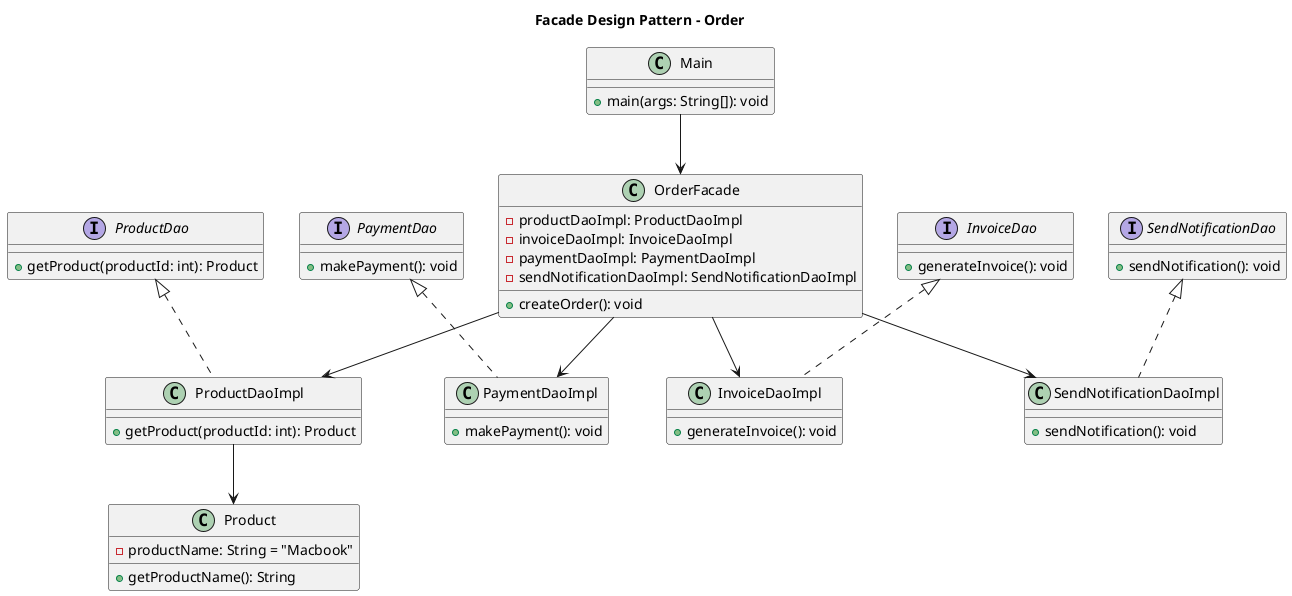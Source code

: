@startuml Facade

title Facade Design Pattern - Order
' Interfaces
interface ProductDao {
    +getProduct(productId: int): Product
}

interface PaymentDao {
    +makePayment(): void
}

interface InvoiceDao {
    +generateInvoice(): void
}

interface SendNotificationDao {
    +sendNotification(): void
}

' Classes implementing interfaces
class ProductDaoImpl {
    +getProduct(productId: int): Product
}

class PaymentDaoImpl {
    +makePayment(): void
}

class InvoiceDaoImpl {
    +generateInvoice(): void
}

class SendNotificationDaoImpl {
    +sendNotification(): void
}

' Product class
class Product {
    -productName: String = "Macbook"
    +getProductName(): String
}

' Facade class
class OrderFacade {
    -productDaoImpl: ProductDaoImpl
    -invoiceDaoImpl: InvoiceDaoImpl
    -paymentDaoImpl: PaymentDaoImpl
    -sendNotificationDaoImpl: SendNotificationDaoImpl
    +createOrder(): void
}

' Main class
class Main {
    +main(args: String[]): void
}

' Relationships
ProductDao <|.. ProductDaoImpl
PaymentDao <|.. PaymentDaoImpl
InvoiceDao <|.. InvoiceDaoImpl
SendNotificationDao <|.. SendNotificationDaoImpl

OrderFacade --> ProductDaoImpl
OrderFacade --> PaymentDaoImpl
OrderFacade --> InvoiceDaoImpl
OrderFacade --> SendNotificationDaoImpl
ProductDaoImpl --> Product
Main --> OrderFacade

@enduml
